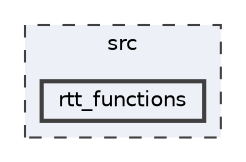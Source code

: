 digraph "src/rtt_functions"
{
 // LATEX_PDF_SIZE
  bgcolor="transparent";
  edge [fontname=Helvetica,fontsize=10,labelfontname=Helvetica,labelfontsize=10];
  node [fontname=Helvetica,fontsize=10,shape=box,height=0.2,width=0.4];
  compound=true
  subgraph clusterdir_68267d1309a1af8e8297ef4c3efbcdba {
    graph [ bgcolor="#edf0f7", pencolor="grey25", label="src", fontname=Helvetica,fontsize=10 style="filled,dashed", URL="dir_68267d1309a1af8e8297ef4c3efbcdba.html",tooltip=""]
  dir_65ac25beae81ada7e72919188d3edb4b [label="rtt_functions", fillcolor="#edf0f7", color="grey25", style="filled,bold", URL="dir_65ac25beae81ada7e72919188d3edb4b.html",tooltip=""];
  }
}
